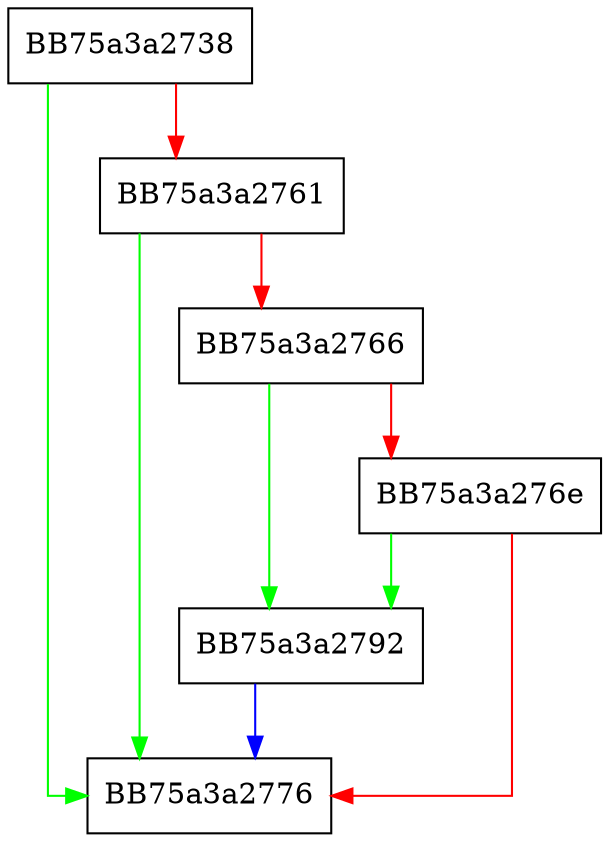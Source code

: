 digraph NotifyGetIOAVParam {
  node [shape="box"];
  graph [splines=ortho];
  BB75a3a2738 -> BB75a3a2776 [color="green"];
  BB75a3a2738 -> BB75a3a2761 [color="red"];
  BB75a3a2761 -> BB75a3a2776 [color="green"];
  BB75a3a2761 -> BB75a3a2766 [color="red"];
  BB75a3a2766 -> BB75a3a2792 [color="green"];
  BB75a3a2766 -> BB75a3a276e [color="red"];
  BB75a3a276e -> BB75a3a2792 [color="green"];
  BB75a3a276e -> BB75a3a2776 [color="red"];
  BB75a3a2792 -> BB75a3a2776 [color="blue"];
}
